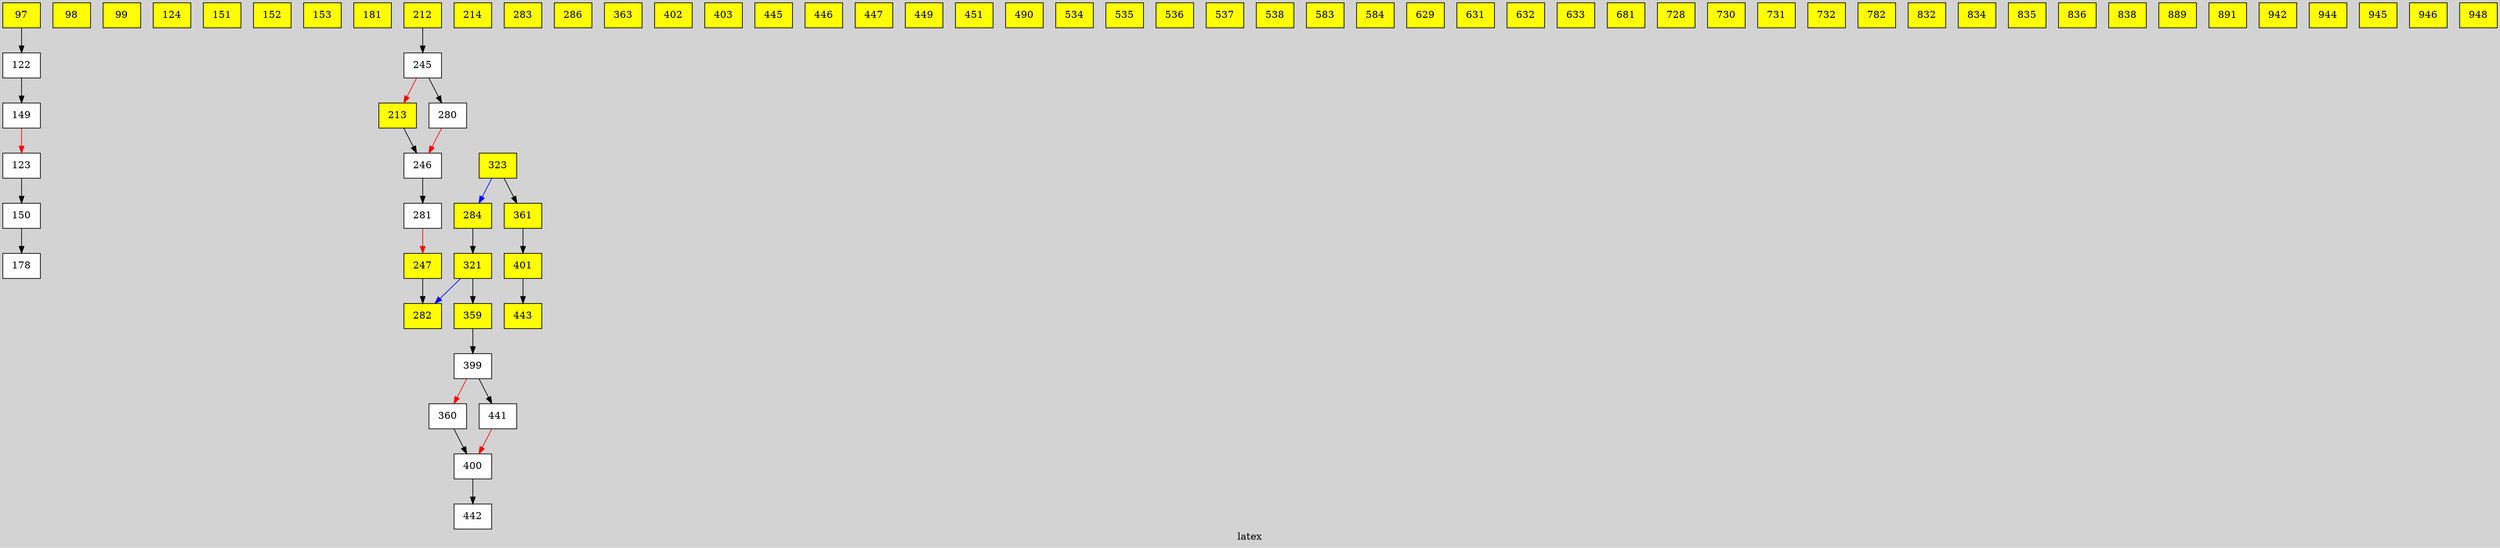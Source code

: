 digraph G {
graph [bgcolor=lightgrey]
node [shape=box]
label = "latex";
texlbl = "\huge{$time(s) = 4.42924              \ \ \ \ T_9 = 0.3              \ \ \ \ \rho(g/cc) = 1000              \ \ \ \ {\mathrm{flow}_{max}} = 0.00186562$}";
97 [texlbl="\huge{$^{20}\mathrm{Ne}$}"             pos="750,750!",             style=filled, fillcolor="yellow"             ]
;
98 [texlbl="\huge{$^{21}\mathrm{Ne}$}"             pos="825,750!",             style=filled, fillcolor="yellow"             ]
;
99 [texlbl="\huge{$^{22}\mathrm{Ne}$}"             pos="900,750!",             style=filled, fillcolor="yellow"             ]
;
122 [texlbl="\huge{$^{21}\mathrm{Na}$}"             pos="750,825!",             style=filled, fillcolor="white"             ]
;
123 [texlbl="\huge{$^{22}\mathrm{Na}$}"             pos="825,825!",             style=filled, fillcolor="white"             ]
;
124 [texlbl="\huge{$^{23}\mathrm{Na}$}"             pos="900,825!",             style=filled, fillcolor="yellow"             ]
;
149 [texlbl="\huge{$^{22}\mathrm{Mg}$}"             pos="750,900!",             style=filled, fillcolor="white"             ]
;
150 [texlbl="\huge{$^{23}\mathrm{Mg}$}"             pos="825,900!",             style=filled, fillcolor="white"             ]
;
151 [texlbl="\huge{$^{24}\mathrm{Mg}$}"             pos="900,900!",             style=filled, fillcolor="yellow"             ]
;
152 [texlbl="\huge{$^{25}\mathrm{Mg}$}"             pos="975,900!",             style=filled, fillcolor="yellow"             ]
;
153 [texlbl="\huge{$^{26}\mathrm{Mg}$}"             pos="1050,900!",             style=filled, fillcolor="yellow"             ]
;
178 [texlbl="\huge{$^{24}\mathrm{Al}$}"             pos="825,975!",             style=filled, fillcolor="white"             ]
;
181 [texlbl="\huge{$^{27}\mathrm{Al}$}"             pos="1050,975!",             style=filled, fillcolor="yellow"             ]
;
212 [texlbl="\huge{$^{28}\mathrm{Si}$}"             pos="1050,1050!",             style=filled, fillcolor="yellow"             ]
;
213 [texlbl="\huge{$^{29}\mathrm{Si}$}"             pos="1125,1050!",             style=filled, fillcolor="yellow"             ]
;
214 [texlbl="\huge{$^{30}\mathrm{Si}$}"             pos="1200,1050!",             style=filled, fillcolor="yellow"             ]
;
245 [texlbl="\huge{$^{29}\mathrm{P}$}"             pos="1050,1125!",             style=filled, fillcolor="white"             ]
;
246 [texlbl="\huge{$^{30}\mathrm{P}$}"             pos="1125,1125!",             style=filled, fillcolor="white"             ]
;
247 [texlbl="\huge{$^{31}\mathrm{P}$}"             pos="1200,1125!",             style=filled, fillcolor="yellow"             ]
;
280 [texlbl="\huge{$^{30}\mathrm{S}$}"             pos="1050,1200!",             style=filled, fillcolor="white"             ]
;
281 [texlbl="\huge{$^{31}\mathrm{S}$}"             pos="1125,1200!",             style=filled, fillcolor="white"             ]
;
282 [texlbl="\huge{$^{32}\mathrm{S}$}"             pos="1200,1200!",             style=filled, fillcolor="yellow"             ]
;
283 [texlbl="\huge{$^{33}\mathrm{S}$}"             pos="1275,1200!",             style=filled, fillcolor="yellow"             ]
;
284 [texlbl="\huge{$^{34}\mathrm{S}$}"             pos="1350,1200!",             style=filled, fillcolor="yellow"             ]
;
286 [texlbl="\huge{$^{36}\mathrm{S}$}"             pos="1500,1200!",             style=filled, fillcolor="yellow"             ]
;
321 [texlbl="\huge{$^{35}\mathrm{Cl}$}"             pos="1350,1275!",             style=filled, fillcolor="yellow"             ]
;
323 [texlbl="\huge{$^{37}\mathrm{Cl}$}"             pos="1500,1275!",             style=filled, fillcolor="yellow"             ]
;
359 [texlbl="\huge{$^{36}\mathrm{Ar}$}"             pos="1350,1350!",             style=filled, fillcolor="yellow"             ]
;
360 [texlbl="\huge{$^{37}\mathrm{Ar}$}"             pos="1425,1350!",             style=filled, fillcolor="white"             ]
;
361 [texlbl="\huge{$^{38}\mathrm{Ar}$}"             pos="1500,1350!",             style=filled, fillcolor="yellow"             ]
;
363 [texlbl="\huge{$^{40}\mathrm{Ar}$}"             pos="1650,1350!",             style=filled, fillcolor="yellow"             ]
;
399 [texlbl="\huge{$^{37}\mathrm{K}$}"             pos="1350,1425!",             style=filled, fillcolor="white"             ]
;
400 [texlbl="\huge{$^{38}\mathrm{K}$}"             pos="1425,1425!",             style=filled, fillcolor="white"             ]
;
401 [texlbl="\huge{$^{39}\mathrm{K}$}"             pos="1500,1425!",             style=filled, fillcolor="yellow"             ]
;
402 [texlbl="\huge{$^{40}\mathrm{K}$}"             pos="1575,1425!",             style=filled, fillcolor="yellow"             ]
;
403 [texlbl="\huge{$^{41}\mathrm{K}$}"             pos="1650,1425!",             style=filled, fillcolor="yellow"             ]
;
441 [texlbl="\huge{$^{38}\mathrm{Ca}$}"             pos="1350,1500!",             style=filled, fillcolor="white"             ]
;
442 [texlbl="\huge{$^{39}\mathrm{Ca}$}"             pos="1425,1500!",             style=filled, fillcolor="white"             ]
;
443 [texlbl="\huge{$^{40}\mathrm{Ca}$}"             pos="1500,1500!",             style=filled, fillcolor="yellow"             ]
;
445 [texlbl="\huge{$^{42}\mathrm{Ca}$}"             pos="1650,1500!",             style=filled, fillcolor="yellow"             ]
;
446 [texlbl="\huge{$^{43}\mathrm{Ca}$}"             pos="1725,1500!",             style=filled, fillcolor="yellow"             ]
;
447 [texlbl="\huge{$^{44}\mathrm{Ca}$}"             pos="1800,1500!",             style=filled, fillcolor="yellow"             ]
;
449 [texlbl="\huge{$^{46}\mathrm{Ca}$}"             pos="1950,1500!",             style=filled, fillcolor="yellow"             ]
;
451 [texlbl="\huge{$^{48}\mathrm{Ca}$}"             pos="2100,1500!",             style=filled, fillcolor="yellow"             ]
;
490 [texlbl="\huge{$^{45}\mathrm{Sc}$}"             pos="1800,1575!",             style=filled, fillcolor="yellow"             ]
;
534 [texlbl="\huge{$^{46}\mathrm{Ti}$}"             pos="1800,1650!",             style=filled, fillcolor="yellow"             ]
;
535 [texlbl="\huge{$^{47}\mathrm{Ti}$}"             pos="1875,1650!",             style=filled, fillcolor="yellow"             ]
;
536 [texlbl="\huge{$^{48}\mathrm{Ti}$}"             pos="1950,1650!",             style=filled, fillcolor="yellow"             ]
;
537 [texlbl="\huge{$^{49}\mathrm{Ti}$}"             pos="2025,1650!",             style=filled, fillcolor="yellow"             ]
;
538 [texlbl="\huge{$^{50}\mathrm{Ti}$}"             pos="2100,1650!",             style=filled, fillcolor="yellow"             ]
;
583 [texlbl="\huge{$^{50}\mathrm{V}$}"             pos="2025,1725!",             style=filled, fillcolor="yellow"             ]
;
584 [texlbl="\huge{$^{51}\mathrm{V}$}"             pos="2100,1725!",             style=filled, fillcolor="yellow"             ]
;
629 [texlbl="\huge{$^{50}\mathrm{Cr}$}"             pos="1950,1800!",             style=filled, fillcolor="yellow"             ]
;
631 [texlbl="\huge{$^{52}\mathrm{Cr}$}"             pos="2100,1800!",             style=filled, fillcolor="yellow"             ]
;
632 [texlbl="\huge{$^{53}\mathrm{Cr}$}"             pos="2175,1800!",             style=filled, fillcolor="yellow"             ]
;
633 [texlbl="\huge{$^{54}\mathrm{Cr}$}"             pos="2250,1800!",             style=filled, fillcolor="yellow"             ]
;
681 [texlbl="\huge{$^{55}\mathrm{Mn}$}"             pos="2250,1875!",             style=filled, fillcolor="yellow"             ]
;
728 [texlbl="\huge{$^{54}\mathrm{Fe}$}"             pos="2100,1950!",             style=filled, fillcolor="yellow"             ]
;
730 [texlbl="\huge{$^{56}\mathrm{Fe}$}"             pos="2250,1950!",             style=filled, fillcolor="yellow"             ]
;
731 [texlbl="\huge{$^{57}\mathrm{Fe}$}"             pos="2325,1950!",             style=filled, fillcolor="yellow"             ]
;
732 [texlbl="\huge{$^{58}\mathrm{Fe}$}"             pos="2400,1950!",             style=filled, fillcolor="yellow"             ]
;
782 [texlbl="\huge{$^{59}\mathrm{Co}$}"             pos="2400,2025!",             style=filled, fillcolor="yellow"             ]
;
832 [texlbl="\huge{$^{58}\mathrm{Ni}$}"             pos="2250,2100!",             style=filled, fillcolor="yellow"             ]
;
834 [texlbl="\huge{$^{60}\mathrm{Ni}$}"             pos="2400,2100!",             style=filled, fillcolor="yellow"             ]
;
835 [texlbl="\huge{$^{61}\mathrm{Ni}$}"             pos="2475,2100!",             style=filled, fillcolor="yellow"             ]
;
836 [texlbl="\huge{$^{62}\mathrm{Ni}$}"             pos="2550,2100!",             style=filled, fillcolor="yellow"             ]
;
838 [texlbl="\huge{$^{64}\mathrm{Ni}$}"             pos="2700,2100!",             style=filled, fillcolor="yellow"             ]
;
889 [texlbl="\huge{$^{63}\mathrm{Cu}$}"             pos="2550,2175!",             style=filled, fillcolor="yellow"             ]
;
891 [texlbl="\huge{$^{65}\mathrm{Cu}$}"             pos="2700,2175!",             style=filled, fillcolor="yellow"             ]
;
942 [texlbl="\huge{$^{64}\mathrm{Zn}$}"             pos="2550,2250!",             style=filled, fillcolor="yellow"             ]
;
944 [texlbl="\huge{$^{66}\mathrm{Zn}$}"             pos="2700,2250!",             style=filled, fillcolor="yellow"             ]
;
945 [texlbl="\huge{$^{67}\mathrm{Zn}$}"             pos="2775,2250!",             style=filled, fillcolor="yellow"             ]
;
946 [texlbl="\huge{$^{68}\mathrm{Zn}$}"             pos="2850,2250!",             style=filled, fillcolor="yellow"             ]
;
948 [texlbl="\huge{$^{70}\mathrm{Zn}$}"             pos="3000,2250!",             style=filled, fillcolor="yellow"             ]
;
441->400 [style="line width = 0.0480pt, solid" color = "red"]
;
359->399 [style="line width = 1.3959pt, solid" color = "black"]
;
360->400 [style="line width = 0.1965pt, solid" color = "black"]
;
361->401 [style="line width = 10.0000pt, solid" color = "black"]
;
321->359 [style="line width = 1.2721pt, solid" color = "black"]
;
321->282 [style="line width = 0.0226pt, solid" color = "blue"]
;
323->361 [style="line width = 6.0936pt, solid" color = "black"]
;
323->284 [style="line width = 0.5241pt, solid" color = "blue"]
;
399->441 [style="line width = 0.0539pt, solid" color = "black"]
;
400->442 [style="line width = 0.0142pt, solid" color = "black"]
;
401->443 [style="line width = 1.2248pt, solid" color = "black"]
;
150->178 [style="line width = 0.0116pt, solid" color = "black"]
;
122->149 [style="line width = 0.0389pt, solid" color = "black"]
;
123->150 [style="line width = 0.0334pt, solid" color = "black"]
;
97->122 [style="line width = 0.0389pt, solid" color = "black"]
;
245->280 [style="line width = 0.0249pt, solid" color = "black"]
;
246->281 [style="line width = 0.0471pt, solid" color = "black"]
;
247->282 [style="line width = 0.0208pt, solid" color = "black"]
;
284->321 [style="line width = 0.7937pt, solid" color = "black"]
;
212->245 [style="line width = 0.0111pt, solid" color = "black"]
;
213->246 [style="line width = 0.0161pt, solid" color = "black"]
;
399->360 [style="line width = 1.2039pt, solid" color = "red"]
;
149->123 [style="line width = 0.0334pt, solid" color = "red"]
;
245->213 [style="line width = 0.0160pt, solid" color = "red"]
;
280->246 [style="line width = 0.0294pt, solid" color = "red"]
;
281->247 [style="line width = 0.0244pt, solid" color = "red"]
;
}
